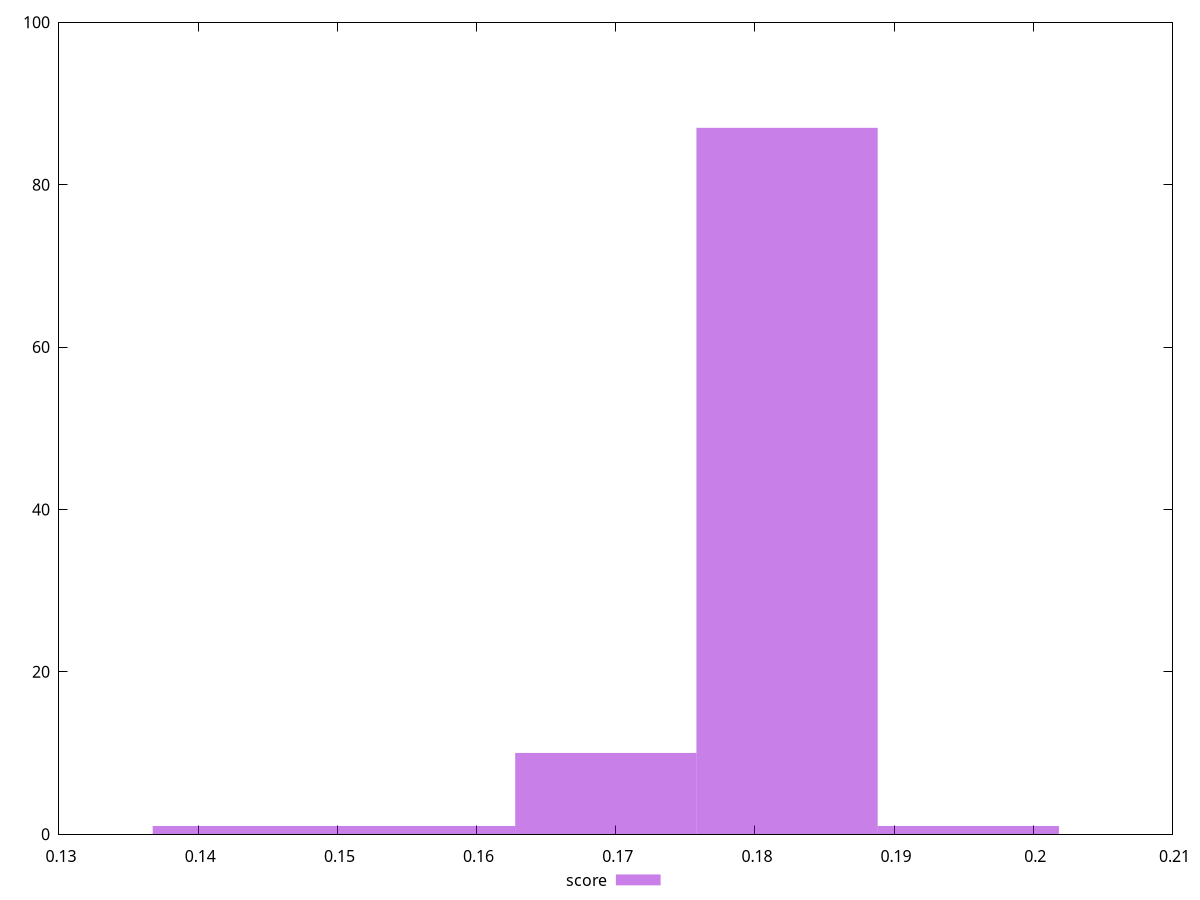 reset
set terminal svg size 640, 490 enhanced background rgb 'white'
set output "reprap/interactive/samples/pages/score/histogram.svg"

$score <<EOF
0.14324243486560337 1
0.18230855346531338 87
0.16928651393207672 10
0.15626447439884006 1
0.19533059299855007 1
EOF

set key outside below
set boxwidth 0.013022039533236671
set yrange [0:100]
set style fill transparent solid 0.5 noborder

plot \
  $score title "score" with boxes, \


reset